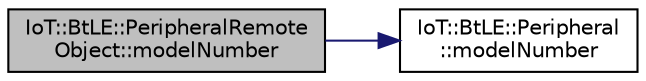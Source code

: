 digraph "IoT::BtLE::PeripheralRemoteObject::modelNumber"
{
 // LATEX_PDF_SIZE
  edge [fontname="Helvetica",fontsize="10",labelfontname="Helvetica",labelfontsize="10"];
  node [fontname="Helvetica",fontsize="10",shape=record];
  rankdir="LR";
  Node1 [label="IoT::BtLE::PeripheralRemote\lObject::modelNumber",height=0.2,width=0.4,color="black", fillcolor="grey75", style="filled", fontcolor="black",tooltip="Returns the peripheral's manufacturer name obtained from the Device Information service."];
  Node1 -> Node2 [color="midnightblue",fontsize="10",style="solid"];
  Node2 [label="IoT::BtLE::Peripheral\l::modelNumber",height=0.2,width=0.4,color="black", fillcolor="white", style="filled",URL="$classIoT_1_1BtLE_1_1Peripheral.html#a17923da0a280349151dd2c28a2ee7cbc",tooltip="Returns the peripheral's manufacturer name obtained from the Device Information service."];
}
